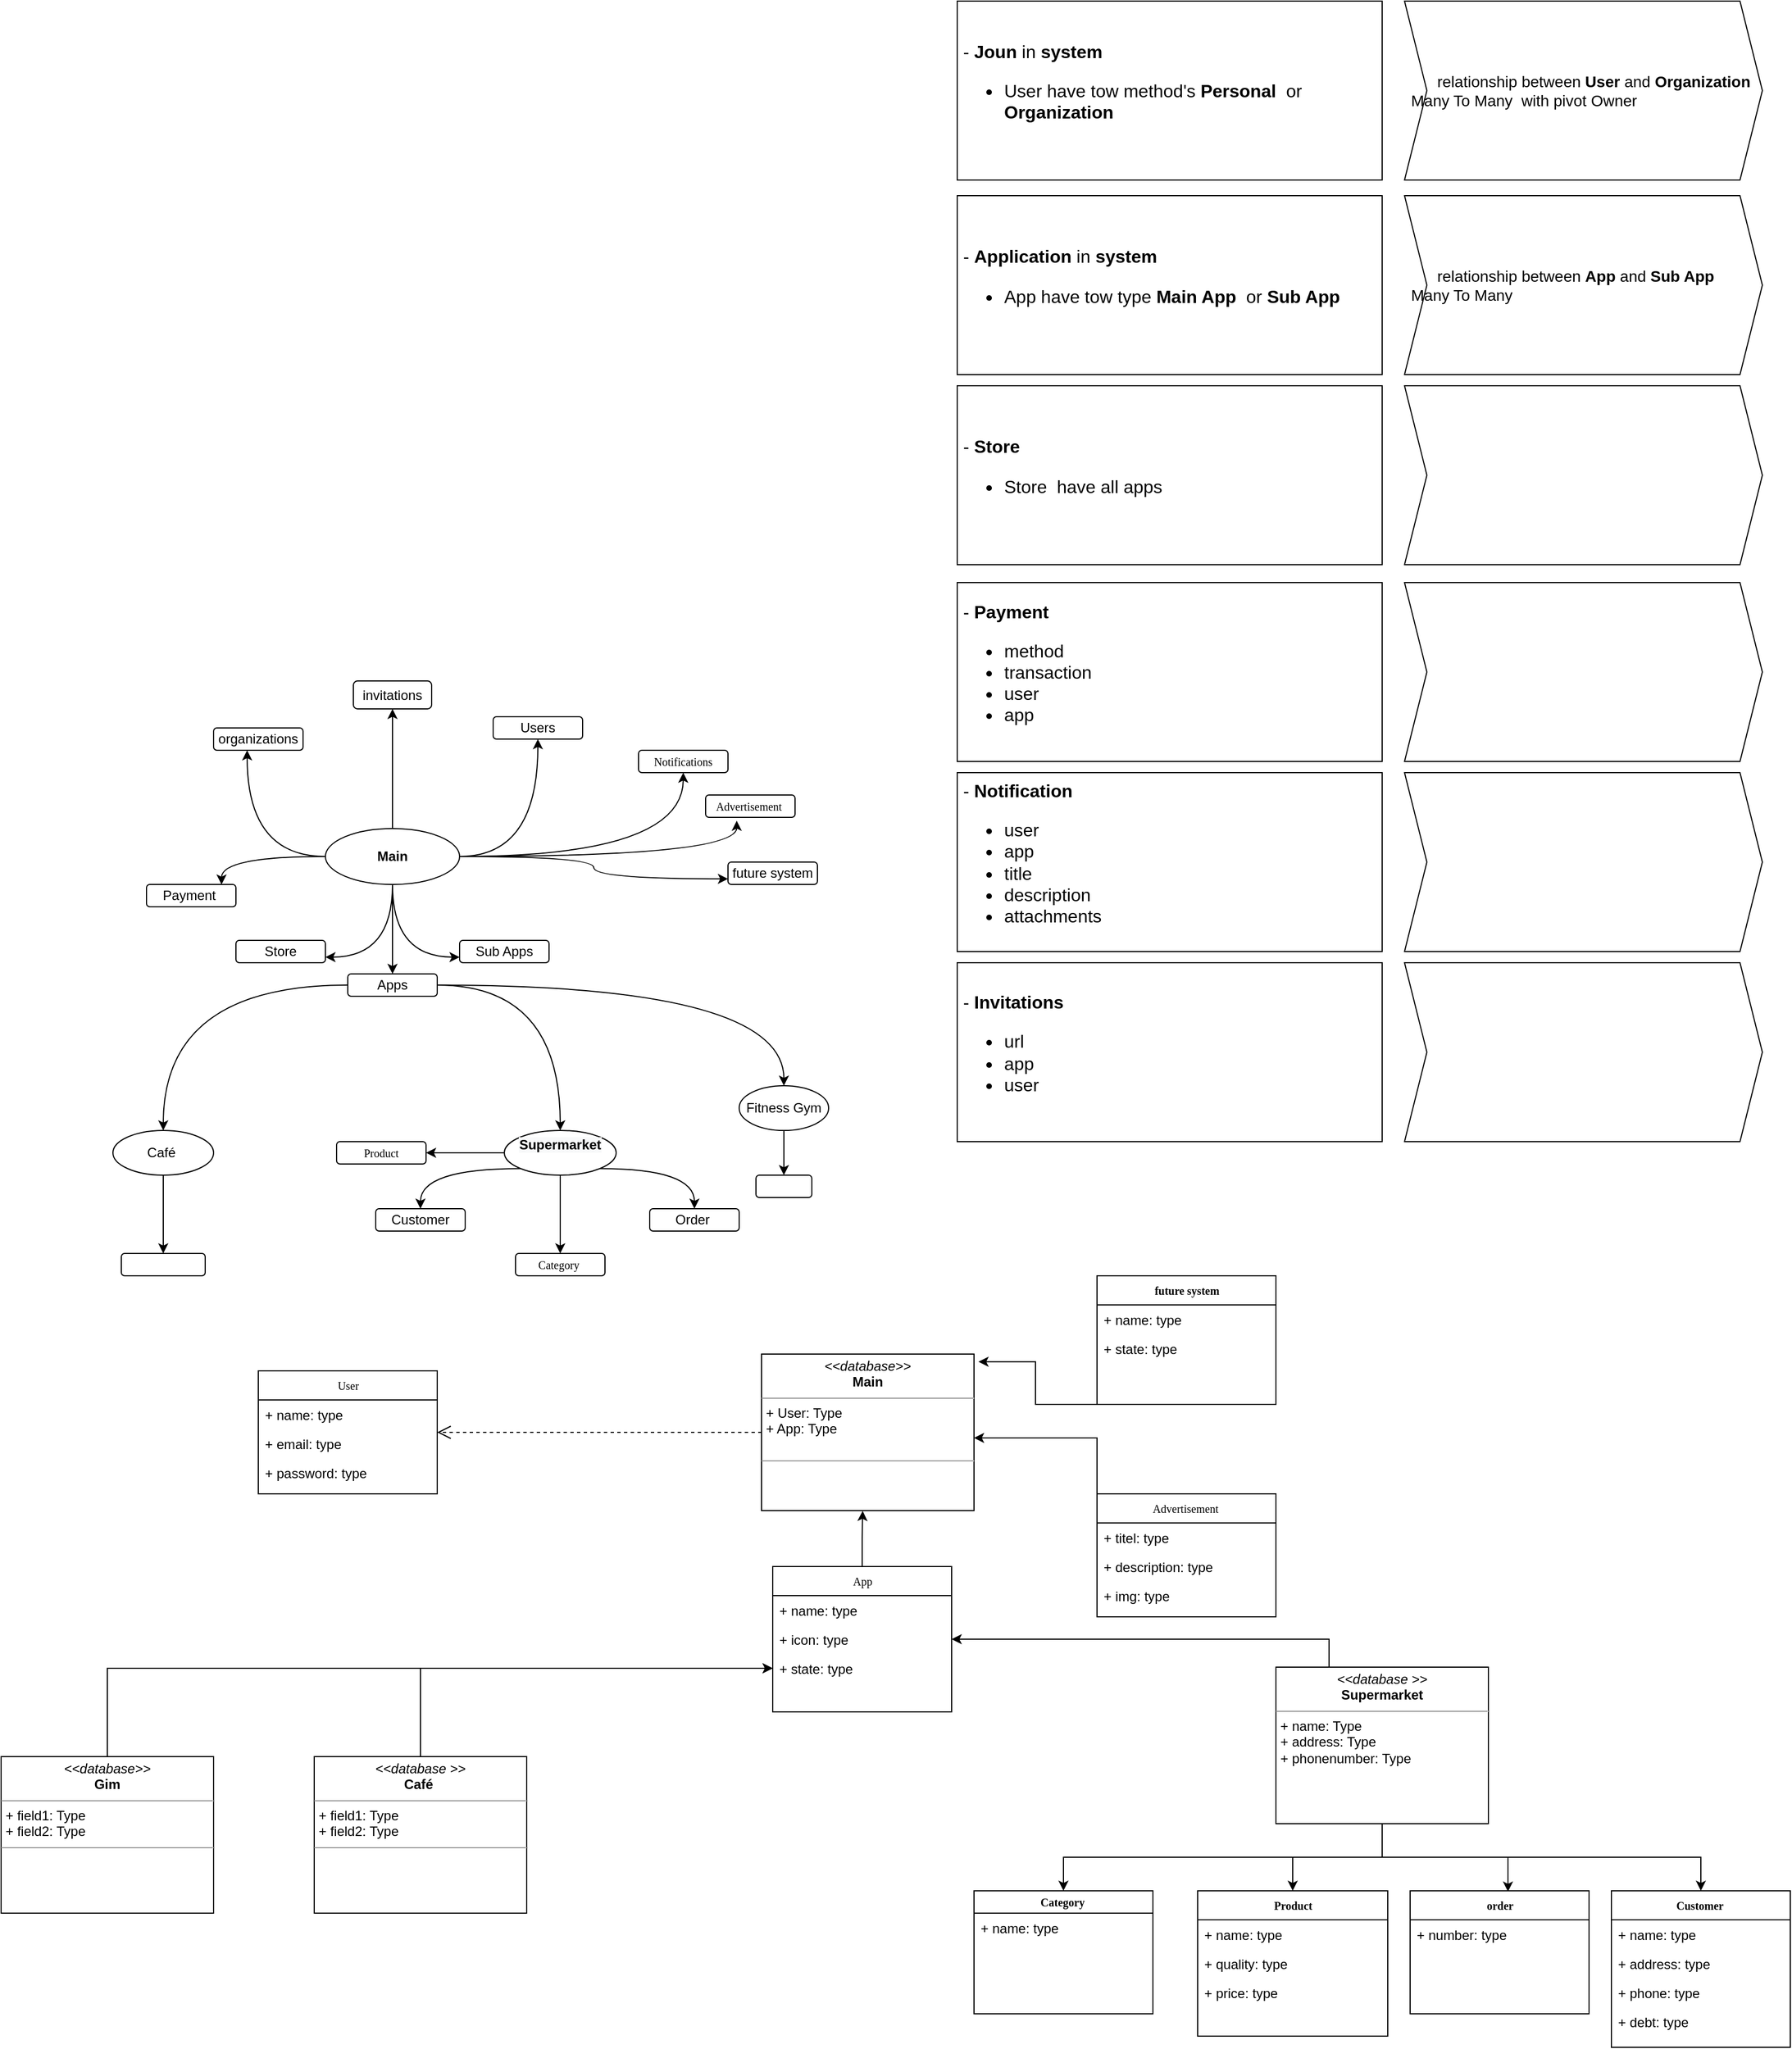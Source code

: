 <mxfile version="20.2.2" type="github">
  <diagram name="Page-1" id="c4acf3e9-155e-7222-9cf6-157b1a14988f">
    <mxGraphModel dx="1846" dy="2887" grid="1" gridSize="10" guides="1" tooltips="1" connect="1" arrows="1" fold="1" page="1" pageScale="1" pageWidth="850" pageHeight="1100" background="none" math="0" shadow="0">
      <root>
        <mxCell id="0" />
        <mxCell id="1" parent="0" />
        <mxCell id="17acba5748e5396b-20" value="User" style="swimlane;html=1;fontStyle=0;childLayout=stackLayout;horizontal=1;startSize=26;fillColor=none;horizontalStack=0;resizeParent=1;resizeLast=0;collapsible=1;marginBottom=0;swimlaneFillColor=#ffffff;rounded=0;shadow=0;comic=0;labelBackgroundColor=none;strokeWidth=1;fontFamily=Verdana;fontSize=10;align=center;" parent="1" vertex="1">
          <mxGeometry x="290" y="55" width="160" height="110" as="geometry">
            <mxRectangle x="350" y="42" width="60" height="30" as="alternateBounds" />
          </mxGeometry>
        </mxCell>
        <mxCell id="17acba5748e5396b-21" value="+ name: type" style="text;html=1;strokeColor=none;fillColor=none;align=left;verticalAlign=top;spacingLeft=4;spacingRight=4;whiteSpace=wrap;overflow=hidden;rotatable=0;points=[[0,0.5],[1,0.5]];portConstraint=eastwest;" parent="17acba5748e5396b-20" vertex="1">
          <mxGeometry y="26" width="160" height="26" as="geometry" />
        </mxCell>
        <mxCell id="17acba5748e5396b-24" value="+ email: type" style="text;html=1;strokeColor=none;fillColor=none;align=left;verticalAlign=top;spacingLeft=4;spacingRight=4;whiteSpace=wrap;overflow=hidden;rotatable=0;points=[[0,0.5],[1,0.5]];portConstraint=eastwest;" parent="17acba5748e5396b-20" vertex="1">
          <mxGeometry y="52" width="160" height="26" as="geometry" />
        </mxCell>
        <mxCell id="17acba5748e5396b-26" value="+ password: type" style="text;html=1;strokeColor=none;fillColor=none;align=left;verticalAlign=top;spacingLeft=4;spacingRight=4;whiteSpace=wrap;overflow=hidden;rotatable=0;points=[[0,0.5],[1,0.5]];portConstraint=eastwest;" parent="17acba5748e5396b-20" vertex="1">
          <mxGeometry y="78" width="160" height="26" as="geometry" />
        </mxCell>
        <mxCell id="TSLDRbt6V7hRxiRLUqcx-28" style="edgeStyle=orthogonalEdgeStyle;rounded=0;orthogonalLoop=1;jettySize=auto;html=1;exitX=0.5;exitY=0;exitDx=0;exitDy=0;entryX=0.476;entryY=1.002;entryDx=0;entryDy=0;entryPerimeter=0;" edge="1" parent="1" source="17acba5748e5396b-30" target="5d2195bd80daf111-18">
          <mxGeometry relative="1" as="geometry" />
        </mxCell>
        <mxCell id="17acba5748e5396b-30" value="App" style="swimlane;html=1;fontStyle=0;childLayout=stackLayout;horizontal=1;startSize=26;fillColor=none;horizontalStack=0;resizeParent=1;resizeLast=0;collapsible=1;marginBottom=0;swimlaneFillColor=#ffffff;rounded=0;shadow=0;comic=0;labelBackgroundColor=none;strokeWidth=1;fontFamily=Verdana;fontSize=10;align=center;" parent="1" vertex="1">
          <mxGeometry x="750" y="230" width="160" height="130" as="geometry" />
        </mxCell>
        <mxCell id="17acba5748e5396b-31" value="+ name: type" style="text;html=1;strokeColor=none;fillColor=none;align=left;verticalAlign=top;spacingLeft=4;spacingRight=4;whiteSpace=wrap;overflow=hidden;rotatable=0;points=[[0,0.5],[1,0.5]];portConstraint=eastwest;" parent="17acba5748e5396b-30" vertex="1">
          <mxGeometry y="26" width="160" height="26" as="geometry" />
        </mxCell>
        <mxCell id="17acba5748e5396b-32" value="+ icon: type" style="text;html=1;strokeColor=none;fillColor=none;align=left;verticalAlign=top;spacingLeft=4;spacingRight=4;whiteSpace=wrap;overflow=hidden;rotatable=0;points=[[0,0.5],[1,0.5]];portConstraint=eastwest;" parent="17acba5748e5396b-30" vertex="1">
          <mxGeometry y="52" width="160" height="26" as="geometry" />
        </mxCell>
        <mxCell id="17acba5748e5396b-33" value="+ state: type" style="text;html=1;strokeColor=none;fillColor=none;align=left;verticalAlign=top;spacingLeft=4;spacingRight=4;whiteSpace=wrap;overflow=hidden;rotatable=0;points=[[0,0.5],[1,0.5]];portConstraint=eastwest;" parent="17acba5748e5396b-30" vertex="1">
          <mxGeometry y="78" width="160" height="26" as="geometry" />
        </mxCell>
        <mxCell id="TSLDRbt6V7hRxiRLUqcx-6" style="edgeStyle=orthogonalEdgeStyle;rounded=0;orthogonalLoop=1;jettySize=auto;html=1;exitX=0.25;exitY=0;exitDx=0;exitDy=0;entryX=1;entryY=0.5;entryDx=0;entryDy=0;" edge="1" parent="1" source="5d2195bd80daf111-15" target="17acba5748e5396b-32">
          <mxGeometry relative="1" as="geometry" />
        </mxCell>
        <mxCell id="TSLDRbt6V7hRxiRLUqcx-18" style="edgeStyle=orthogonalEdgeStyle;rounded=0;orthogonalLoop=1;jettySize=auto;html=1;exitX=0.5;exitY=1;exitDx=0;exitDy=0;" edge="1" parent="1" source="5d2195bd80daf111-15" target="TSLDRbt6V7hRxiRLUqcx-14">
          <mxGeometry relative="1" as="geometry" />
        </mxCell>
        <mxCell id="TSLDRbt6V7hRxiRLUqcx-23" style="edgeStyle=orthogonalEdgeStyle;rounded=0;orthogonalLoop=1;jettySize=auto;html=1;exitX=0.5;exitY=1;exitDx=0;exitDy=0;" edge="1" parent="1" source="5d2195bd80daf111-15" target="TSLDRbt6V7hRxiRLUqcx-19">
          <mxGeometry relative="1" as="geometry" />
        </mxCell>
        <mxCell id="TSLDRbt6V7hRxiRLUqcx-27" style="edgeStyle=orthogonalEdgeStyle;rounded=0;orthogonalLoop=1;jettySize=auto;html=1;exitX=0.5;exitY=1;exitDx=0;exitDy=0;entryX=0.547;entryY=0.007;entryDx=0;entryDy=0;entryPerimeter=0;" edge="1" parent="1" source="5d2195bd80daf111-15" target="TSLDRbt6V7hRxiRLUqcx-24">
          <mxGeometry relative="1" as="geometry" />
        </mxCell>
        <mxCell id="TSLDRbt6V7hRxiRLUqcx-39" style="edgeStyle=orthogonalEdgeStyle;rounded=0;orthogonalLoop=1;jettySize=auto;html=1;exitX=0.5;exitY=1;exitDx=0;exitDy=0;entryX=0.5;entryY=0;entryDx=0;entryDy=0;" edge="1" parent="1" source="5d2195bd80daf111-15" target="TSLDRbt6V7hRxiRLUqcx-37">
          <mxGeometry relative="1" as="geometry" />
        </mxCell>
        <mxCell id="5d2195bd80daf111-15" value="&lt;p style=&quot;margin:0px;margin-top:4px;text-align:center;&quot;&gt;&lt;i&gt;&amp;lt;&amp;lt;database &amp;gt;&amp;gt;&lt;/i&gt;&lt;br&gt;&lt;b&gt;Supermarket&lt;/b&gt;&lt;/p&gt;&lt;hr size=&quot;1&quot;&gt;&lt;p style=&quot;margin:0px;margin-left:4px;&quot;&gt;+ name: Type&lt;br&gt;+ address: Type&lt;/p&gt;&lt;p style=&quot;margin:0px;margin-left:4px;&quot;&gt;+ phonenumber: Type&lt;br&gt;&lt;/p&gt;&lt;p style=&quot;margin:0px;margin-left:4px;&quot;&gt;&lt;br&gt;&lt;/p&gt;" style="verticalAlign=top;align=left;overflow=fill;fontSize=12;fontFamily=Helvetica;html=1;rounded=0;shadow=0;comic=0;labelBackgroundColor=none;strokeWidth=1" parent="1" vertex="1">
          <mxGeometry x="1200" y="320" width="190" height="140" as="geometry" />
        </mxCell>
        <mxCell id="5d2195bd80daf111-21" style="edgeStyle=orthogonalEdgeStyle;rounded=0;html=1;labelBackgroundColor=none;startFill=0;endArrow=open;endFill=0;endSize=10;fontFamily=Verdana;fontSize=10;dashed=1;" parent="1" source="5d2195bd80daf111-18" target="17acba5748e5396b-20" edge="1">
          <mxGeometry relative="1" as="geometry" />
        </mxCell>
        <mxCell id="5d2195bd80daf111-18" value="&lt;p style=&quot;margin:0px;margin-top:4px;text-align:center;&quot;&gt;&lt;i&gt;&amp;lt;&amp;lt;database&amp;gt;&amp;gt;&lt;/i&gt;&lt;br&gt;&lt;b&gt;Main&lt;/b&gt;&lt;/p&gt;&lt;hr size=&quot;1&quot;&gt;&lt;p style=&quot;margin:0px;margin-left:4px;&quot;&gt;+ User: Type&lt;br&gt;+ App: Type&lt;/p&gt;&lt;p style=&quot;margin:0px;margin-left:4px;&quot;&gt;&lt;br&gt;&lt;/p&gt;&lt;hr size=&quot;1&quot;&gt;&lt;p style=&quot;margin:0px;margin-left:4px;&quot;&gt;&lt;br&gt;&lt;/p&gt;" style="verticalAlign=top;align=left;overflow=fill;fontSize=12;fontFamily=Helvetica;html=1;rounded=0;shadow=0;comic=0;labelBackgroundColor=none;strokeWidth=1" parent="1" vertex="1">
          <mxGeometry x="740" y="40" width="190" height="140" as="geometry" />
        </mxCell>
        <mxCell id="TSLDRbt6V7hRxiRLUqcx-7" style="edgeStyle=orthogonalEdgeStyle;rounded=0;orthogonalLoop=1;jettySize=auto;html=1;exitX=0.5;exitY=0;exitDx=0;exitDy=0;entryX=0;entryY=0.5;entryDx=0;entryDy=0;" edge="1" parent="1" source="5d2195bd80daf111-19" target="17acba5748e5396b-33">
          <mxGeometry relative="1" as="geometry" />
        </mxCell>
        <mxCell id="5d2195bd80daf111-19" value="&lt;p style=&quot;margin:0px;margin-top:4px;text-align:center;&quot;&gt;&lt;i&gt;&amp;lt;&amp;lt;database &amp;gt;&amp;gt;&lt;/i&gt;&lt;br&gt;&lt;b&gt;Café&amp;nbsp;&lt;/b&gt;&lt;/p&gt;&lt;hr size=&quot;1&quot;&gt;&lt;p style=&quot;margin:0px;margin-left:4px;&quot;&gt;+ field1: Type&lt;br&gt;+ field2: Type&lt;/p&gt;&lt;hr size=&quot;1&quot;&gt;&lt;p style=&quot;margin:0px;margin-left:4px;&quot;&gt;&lt;br&gt;&lt;/p&gt;" style="verticalAlign=top;align=left;overflow=fill;fontSize=12;fontFamily=Helvetica;html=1;rounded=0;shadow=0;comic=0;labelBackgroundColor=none;strokeWidth=1" parent="1" vertex="1">
          <mxGeometry x="340" y="400" width="190" height="140" as="geometry" />
        </mxCell>
        <mxCell id="TSLDRbt6V7hRxiRLUqcx-9" style="edgeStyle=orthogonalEdgeStyle;rounded=0;orthogonalLoop=1;jettySize=auto;html=1;exitX=0.5;exitY=0;exitDx=0;exitDy=0;entryX=0;entryY=0.5;entryDx=0;entryDy=0;" edge="1" parent="1" source="5d2195bd80daf111-20" target="17acba5748e5396b-33">
          <mxGeometry relative="1" as="geometry" />
        </mxCell>
        <mxCell id="5d2195bd80daf111-20" value="&lt;p style=&quot;margin:0px;margin-top:4px;text-align:center;&quot;&gt;&lt;i&gt;&amp;lt;&amp;lt;&lt;/i&gt;&lt;i&gt;database&lt;/i&gt;&lt;i&gt;&amp;gt;&amp;gt;&lt;/i&gt;&lt;br&gt;&lt;b&gt;Gim&lt;/b&gt;&lt;/p&gt;&lt;hr size=&quot;1&quot;&gt;&lt;p style=&quot;margin:0px;margin-left:4px;&quot;&gt;+ field1: Type&lt;br&gt;+ field2: Type&lt;/p&gt;&lt;hr size=&quot;1&quot;&gt;&lt;p style=&quot;margin:0px;margin-left:4px;&quot;&gt;&lt;br&gt;&lt;/p&gt;" style="verticalAlign=top;align=left;overflow=fill;fontSize=12;fontFamily=Helvetica;html=1;rounded=0;shadow=0;comic=0;labelBackgroundColor=none;strokeWidth=1" parent="1" vertex="1">
          <mxGeometry x="60" y="400" width="190" height="140" as="geometry" />
        </mxCell>
        <mxCell id="TSLDRbt6V7hRxiRLUqcx-14" value="&lt;b&gt;Product&lt;/b&gt;" style="swimlane;html=1;fontStyle=0;childLayout=stackLayout;horizontal=1;startSize=26;fillColor=none;horizontalStack=0;resizeParent=1;resizeLast=0;collapsible=1;marginBottom=0;swimlaneFillColor=#ffffff;rounded=0;shadow=0;comic=0;labelBackgroundColor=none;strokeWidth=1;fontFamily=Verdana;fontSize=10;align=center;" vertex="1" parent="1">
          <mxGeometry x="1130" y="520" width="170" height="130" as="geometry">
            <mxRectangle x="350" y="42" width="60" height="30" as="alternateBounds" />
          </mxGeometry>
        </mxCell>
        <mxCell id="TSLDRbt6V7hRxiRLUqcx-15" value="+ name: type" style="text;html=1;strokeColor=none;fillColor=none;align=left;verticalAlign=top;spacingLeft=4;spacingRight=4;whiteSpace=wrap;overflow=hidden;rotatable=0;points=[[0,0.5],[1,0.5]];portConstraint=eastwest;" vertex="1" parent="TSLDRbt6V7hRxiRLUqcx-14">
          <mxGeometry y="26" width="170" height="26" as="geometry" />
        </mxCell>
        <mxCell id="TSLDRbt6V7hRxiRLUqcx-17" value="+ quality: type" style="text;html=1;strokeColor=none;fillColor=none;align=left;verticalAlign=top;spacingLeft=4;spacingRight=4;whiteSpace=wrap;overflow=hidden;rotatable=0;points=[[0,0.5],[1,0.5]];portConstraint=eastwest;" vertex="1" parent="TSLDRbt6V7hRxiRLUqcx-14">
          <mxGeometry y="52" width="170" height="26" as="geometry" />
        </mxCell>
        <mxCell id="TSLDRbt6V7hRxiRLUqcx-47" value="+ price: type" style="text;html=1;strokeColor=none;fillColor=none;align=left;verticalAlign=top;spacingLeft=4;spacingRight=4;whiteSpace=wrap;overflow=hidden;rotatable=0;points=[[0,0.5],[1,0.5]];portConstraint=eastwest;" vertex="1" parent="TSLDRbt6V7hRxiRLUqcx-14">
          <mxGeometry y="78" width="170" height="26" as="geometry" />
        </mxCell>
        <mxCell id="TSLDRbt6V7hRxiRLUqcx-19" value="&lt;b&gt;Category&amp;nbsp;&lt;/b&gt;" style="swimlane;html=1;fontStyle=0;childLayout=stackLayout;horizontal=1;startSize=20;fillColor=none;horizontalStack=0;resizeParent=1;resizeLast=0;collapsible=1;marginBottom=0;swimlaneFillColor=#ffffff;rounded=0;shadow=0;comic=0;labelBackgroundColor=none;strokeWidth=1;fontFamily=Verdana;fontSize=10;align=center;" vertex="1" parent="1">
          <mxGeometry x="930" y="520" width="160" height="110" as="geometry">
            <mxRectangle x="350" y="42" width="60" height="30" as="alternateBounds" />
          </mxGeometry>
        </mxCell>
        <mxCell id="TSLDRbt6V7hRxiRLUqcx-20" value="+ name: type" style="text;html=1;strokeColor=none;fillColor=none;align=left;verticalAlign=top;spacingLeft=4;spacingRight=4;whiteSpace=wrap;overflow=hidden;rotatable=0;points=[[0,0.5],[1,0.5]];portConstraint=eastwest;" vertex="1" parent="TSLDRbt6V7hRxiRLUqcx-19">
          <mxGeometry y="20" width="160" height="26" as="geometry" />
        </mxCell>
        <mxCell id="TSLDRbt6V7hRxiRLUqcx-24" value="&lt;b&gt;order&lt;/b&gt;" style="swimlane;html=1;fontStyle=0;childLayout=stackLayout;horizontal=1;startSize=26;fillColor=none;horizontalStack=0;resizeParent=1;resizeLast=0;collapsible=1;marginBottom=0;swimlaneFillColor=#ffffff;rounded=0;shadow=0;comic=0;labelBackgroundColor=none;strokeWidth=1;fontFamily=Verdana;fontSize=10;align=center;" vertex="1" parent="1">
          <mxGeometry x="1320" y="520" width="160" height="110" as="geometry">
            <mxRectangle x="350" y="42" width="60" height="30" as="alternateBounds" />
          </mxGeometry>
        </mxCell>
        <mxCell id="TSLDRbt6V7hRxiRLUqcx-25" value="+ number: type" style="text;html=1;strokeColor=none;fillColor=none;align=left;verticalAlign=top;spacingLeft=4;spacingRight=4;whiteSpace=wrap;overflow=hidden;rotatable=0;points=[[0,0.5],[1,0.5]];portConstraint=eastwest;" vertex="1" parent="TSLDRbt6V7hRxiRLUqcx-24">
          <mxGeometry y="26" width="160" height="26" as="geometry" />
        </mxCell>
        <mxCell id="TSLDRbt6V7hRxiRLUqcx-30" value="Advertisement&amp;nbsp;" style="swimlane;html=1;fontStyle=0;childLayout=stackLayout;horizontal=1;startSize=26;fillColor=none;horizontalStack=0;resizeParent=1;resizeLast=0;collapsible=1;marginBottom=0;swimlaneFillColor=#ffffff;rounded=0;shadow=0;comic=0;labelBackgroundColor=none;strokeWidth=1;fontFamily=Verdana;fontSize=10;align=center;" vertex="1" parent="1">
          <mxGeometry x="1040" y="165" width="160" height="110" as="geometry">
            <mxRectangle x="350" y="42" width="60" height="30" as="alternateBounds" />
          </mxGeometry>
        </mxCell>
        <mxCell id="TSLDRbt6V7hRxiRLUqcx-31" value="+ titel: type" style="text;html=1;strokeColor=none;fillColor=none;align=left;verticalAlign=top;spacingLeft=4;spacingRight=4;whiteSpace=wrap;overflow=hidden;rotatable=0;points=[[0,0.5],[1,0.5]];portConstraint=eastwest;" vertex="1" parent="TSLDRbt6V7hRxiRLUqcx-30">
          <mxGeometry y="26" width="160" height="26" as="geometry" />
        </mxCell>
        <mxCell id="TSLDRbt6V7hRxiRLUqcx-32" value="+ description: type" style="text;html=1;strokeColor=none;fillColor=none;align=left;verticalAlign=top;spacingLeft=4;spacingRight=4;whiteSpace=wrap;overflow=hidden;rotatable=0;points=[[0,0.5],[1,0.5]];portConstraint=eastwest;" vertex="1" parent="TSLDRbt6V7hRxiRLUqcx-30">
          <mxGeometry y="52" width="160" height="26" as="geometry" />
        </mxCell>
        <mxCell id="TSLDRbt6V7hRxiRLUqcx-33" value="+ img: type" style="text;html=1;strokeColor=none;fillColor=none;align=left;verticalAlign=top;spacingLeft=4;spacingRight=4;whiteSpace=wrap;overflow=hidden;rotatable=0;points=[[0,0.5],[1,0.5]];portConstraint=eastwest;" vertex="1" parent="TSLDRbt6V7hRxiRLUqcx-30">
          <mxGeometry y="78" width="160" height="26" as="geometry" />
        </mxCell>
        <mxCell id="TSLDRbt6V7hRxiRLUqcx-35" style="edgeStyle=orthogonalEdgeStyle;rounded=0;orthogonalLoop=1;jettySize=auto;html=1;exitX=0;exitY=0.5;exitDx=0;exitDy=0;" edge="1" parent="1" source="TSLDRbt6V7hRxiRLUqcx-32" target="5d2195bd80daf111-18">
          <mxGeometry relative="1" as="geometry">
            <Array as="points">
              <mxPoint x="990" y="115" />
              <mxPoint x="990" y="115" />
            </Array>
          </mxGeometry>
        </mxCell>
        <mxCell id="TSLDRbt6V7hRxiRLUqcx-37" value="&lt;b&gt;Customer&amp;nbsp;&lt;/b&gt;" style="swimlane;html=1;fontStyle=0;childLayout=stackLayout;horizontal=1;startSize=26;fillColor=none;horizontalStack=0;resizeParent=1;resizeLast=0;collapsible=1;marginBottom=0;swimlaneFillColor=#ffffff;rounded=0;shadow=0;comic=0;labelBackgroundColor=none;strokeWidth=1;fontFamily=Verdana;fontSize=10;align=center;" vertex="1" parent="1">
          <mxGeometry x="1500" y="520" width="160" height="140" as="geometry">
            <mxRectangle x="350" y="42" width="60" height="30" as="alternateBounds" />
          </mxGeometry>
        </mxCell>
        <mxCell id="TSLDRbt6V7hRxiRLUqcx-38" value="+ name: type" style="text;html=1;strokeColor=none;fillColor=none;align=left;verticalAlign=top;spacingLeft=4;spacingRight=4;whiteSpace=wrap;overflow=hidden;rotatable=0;points=[[0,0.5],[1,0.5]];portConstraint=eastwest;" vertex="1" parent="TSLDRbt6V7hRxiRLUqcx-37">
          <mxGeometry y="26" width="160" height="26" as="geometry" />
        </mxCell>
        <mxCell id="TSLDRbt6V7hRxiRLUqcx-40" value="+ address: type" style="text;html=1;strokeColor=none;fillColor=none;align=left;verticalAlign=top;spacingLeft=4;spacingRight=4;whiteSpace=wrap;overflow=hidden;rotatable=0;points=[[0,0.5],[1,0.5]];portConstraint=eastwest;" vertex="1" parent="TSLDRbt6V7hRxiRLUqcx-37">
          <mxGeometry y="52" width="160" height="26" as="geometry" />
        </mxCell>
        <mxCell id="TSLDRbt6V7hRxiRLUqcx-41" value="+ phone: type" style="text;html=1;strokeColor=none;fillColor=none;align=left;verticalAlign=top;spacingLeft=4;spacingRight=4;whiteSpace=wrap;overflow=hidden;rotatable=0;points=[[0,0.5],[1,0.5]];portConstraint=eastwest;" vertex="1" parent="TSLDRbt6V7hRxiRLUqcx-37">
          <mxGeometry y="78" width="160" height="26" as="geometry" />
        </mxCell>
        <mxCell id="TSLDRbt6V7hRxiRLUqcx-44" value="+ debt: type" style="text;html=1;strokeColor=none;fillColor=none;align=left;verticalAlign=top;spacingLeft=4;spacingRight=4;whiteSpace=wrap;overflow=hidden;rotatable=0;points=[[0,0.5],[1,0.5]];portConstraint=eastwest;" vertex="1" parent="TSLDRbt6V7hRxiRLUqcx-37">
          <mxGeometry y="104" width="160" height="26" as="geometry" />
        </mxCell>
        <mxCell id="TSLDRbt6V7hRxiRLUqcx-55" style="edgeStyle=orthogonalEdgeStyle;rounded=0;orthogonalLoop=1;jettySize=auto;html=1;exitX=0;exitY=1;exitDx=0;exitDy=0;entryX=1.021;entryY=0.049;entryDx=0;entryDy=0;entryPerimeter=0;" edge="1" parent="1" source="TSLDRbt6V7hRxiRLUqcx-48" target="5d2195bd80daf111-18">
          <mxGeometry relative="1" as="geometry">
            <Array as="points">
              <mxPoint x="985" y="85" />
              <mxPoint x="985" y="47" />
            </Array>
          </mxGeometry>
        </mxCell>
        <mxCell id="TSLDRbt6V7hRxiRLUqcx-48" value="&lt;b&gt;future system&lt;/b&gt;" style="swimlane;html=1;fontStyle=0;childLayout=stackLayout;horizontal=1;startSize=26;fillColor=none;horizontalStack=0;resizeParent=1;resizeLast=0;collapsible=1;marginBottom=0;swimlaneFillColor=#ffffff;rounded=0;shadow=0;comic=0;labelBackgroundColor=none;strokeWidth=1;fontFamily=Verdana;fontSize=10;align=center;" vertex="1" parent="1">
          <mxGeometry x="1040" y="-30" width="160" height="115" as="geometry">
            <mxRectangle x="350" y="42" width="60" height="30" as="alternateBounds" />
          </mxGeometry>
        </mxCell>
        <mxCell id="TSLDRbt6V7hRxiRLUqcx-49" value="+ name: type" style="text;html=1;strokeColor=none;fillColor=none;align=left;verticalAlign=top;spacingLeft=4;spacingRight=4;whiteSpace=wrap;overflow=hidden;rotatable=0;points=[[0,0.5],[1,0.5]];portConstraint=eastwest;" vertex="1" parent="TSLDRbt6V7hRxiRLUqcx-48">
          <mxGeometry y="26" width="160" height="26" as="geometry" />
        </mxCell>
        <mxCell id="TSLDRbt6V7hRxiRLUqcx-50" value="+ state: type" style="text;html=1;strokeColor=none;fillColor=none;align=left;verticalAlign=top;spacingLeft=4;spacingRight=4;whiteSpace=wrap;overflow=hidden;rotatable=0;points=[[0,0.5],[1,0.5]];portConstraint=eastwest;" vertex="1" parent="TSLDRbt6V7hRxiRLUqcx-48">
          <mxGeometry y="52" width="160" height="26" as="geometry" />
        </mxCell>
        <mxCell id="TSLDRbt6V7hRxiRLUqcx-68" style="edgeStyle=orthogonalEdgeStyle;curved=1;rounded=0;orthogonalLoop=1;jettySize=auto;html=1;exitX=0;exitY=0.5;exitDx=0;exitDy=0;entryX=0.375;entryY=1;entryDx=0;entryDy=0;entryPerimeter=0;" edge="1" parent="1" source="TSLDRbt6V7hRxiRLUqcx-61" target="TSLDRbt6V7hRxiRLUqcx-65">
          <mxGeometry relative="1" as="geometry" />
        </mxCell>
        <mxCell id="TSLDRbt6V7hRxiRLUqcx-70" style="edgeStyle=orthogonalEdgeStyle;curved=1;rounded=0;orthogonalLoop=1;jettySize=auto;html=1;exitX=0.5;exitY=1;exitDx=0;exitDy=0;entryX=0.5;entryY=0;entryDx=0;entryDy=0;" edge="1" parent="1" source="TSLDRbt6V7hRxiRLUqcx-61" target="TSLDRbt6V7hRxiRLUqcx-69">
          <mxGeometry relative="1" as="geometry" />
        </mxCell>
        <mxCell id="TSLDRbt6V7hRxiRLUqcx-81" style="edgeStyle=orthogonalEdgeStyle;curved=1;rounded=0;orthogonalLoop=1;jettySize=auto;html=1;exitX=1;exitY=0.5;exitDx=0;exitDy=0;entryX=0.348;entryY=1.153;entryDx=0;entryDy=0;entryPerimeter=0;" edge="1" parent="1" source="TSLDRbt6V7hRxiRLUqcx-61" target="TSLDRbt6V7hRxiRLUqcx-73">
          <mxGeometry relative="1" as="geometry" />
        </mxCell>
        <mxCell id="TSLDRbt6V7hRxiRLUqcx-83" style="edgeStyle=orthogonalEdgeStyle;curved=1;rounded=0;orthogonalLoop=1;jettySize=auto;html=1;exitX=1;exitY=0.5;exitDx=0;exitDy=0;entryX=0.5;entryY=1;entryDx=0;entryDy=0;" edge="1" parent="1" source="TSLDRbt6V7hRxiRLUqcx-61" target="TSLDRbt6V7hRxiRLUqcx-82">
          <mxGeometry relative="1" as="geometry" />
        </mxCell>
        <mxCell id="TSLDRbt6V7hRxiRLUqcx-86" style="edgeStyle=orthogonalEdgeStyle;curved=1;rounded=0;orthogonalLoop=1;jettySize=auto;html=1;exitX=1;exitY=0.5;exitDx=0;exitDy=0;entryX=0;entryY=0.75;entryDx=0;entryDy=0;" edge="1" parent="1" source="TSLDRbt6V7hRxiRLUqcx-61" target="TSLDRbt6V7hRxiRLUqcx-76">
          <mxGeometry relative="1" as="geometry" />
        </mxCell>
        <mxCell id="TSLDRbt6V7hRxiRLUqcx-89" style="edgeStyle=orthogonalEdgeStyle;curved=1;rounded=0;orthogonalLoop=1;jettySize=auto;html=1;exitX=0.5;exitY=1;exitDx=0;exitDy=0;entryX=0;entryY=0.75;entryDx=0;entryDy=0;" edge="1" parent="1" source="TSLDRbt6V7hRxiRLUqcx-61" target="TSLDRbt6V7hRxiRLUqcx-71">
          <mxGeometry relative="1" as="geometry" />
        </mxCell>
        <mxCell id="TSLDRbt6V7hRxiRLUqcx-93" style="edgeStyle=orthogonalEdgeStyle;curved=1;rounded=0;orthogonalLoop=1;jettySize=auto;html=1;exitX=1;exitY=0.5;exitDx=0;exitDy=0;" edge="1" parent="1" source="TSLDRbt6V7hRxiRLUqcx-61" target="TSLDRbt6V7hRxiRLUqcx-63">
          <mxGeometry relative="1" as="geometry" />
        </mxCell>
        <mxCell id="TSLDRbt6V7hRxiRLUqcx-94" style="edgeStyle=orthogonalEdgeStyle;curved=1;rounded=0;orthogonalLoop=1;jettySize=auto;html=1;exitX=0.5;exitY=1;exitDx=0;exitDy=0;entryX=1;entryY=0.75;entryDx=0;entryDy=0;" edge="1" parent="1" source="TSLDRbt6V7hRxiRLUqcx-61" target="TSLDRbt6V7hRxiRLUqcx-92">
          <mxGeometry relative="1" as="geometry" />
        </mxCell>
        <mxCell id="TSLDRbt6V7hRxiRLUqcx-95" style="edgeStyle=orthogonalEdgeStyle;curved=1;rounded=0;orthogonalLoop=1;jettySize=auto;html=1;exitX=0;exitY=0.5;exitDx=0;exitDy=0;entryX=0.839;entryY=0.005;entryDx=0;entryDy=0;entryPerimeter=0;" edge="1" parent="1" source="TSLDRbt6V7hRxiRLUqcx-61" target="TSLDRbt6V7hRxiRLUqcx-91">
          <mxGeometry relative="1" as="geometry" />
        </mxCell>
        <mxCell id="TSLDRbt6V7hRxiRLUqcx-124" value="" style="edgeStyle=orthogonalEdgeStyle;curved=1;rounded=0;orthogonalLoop=1;jettySize=auto;html=1;fontSize=14;" edge="1" parent="1" source="TSLDRbt6V7hRxiRLUqcx-61" target="TSLDRbt6V7hRxiRLUqcx-123">
          <mxGeometry relative="1" as="geometry" />
        </mxCell>
        <mxCell id="TSLDRbt6V7hRxiRLUqcx-61" value="&lt;b&gt;Main&lt;/b&gt;" style="ellipse;whiteSpace=wrap;html=1;" vertex="1" parent="1">
          <mxGeometry x="350" y="-430" width="120" height="50" as="geometry" />
        </mxCell>
        <mxCell id="TSLDRbt6V7hRxiRLUqcx-63" value="Users" style="rounded=1;whiteSpace=wrap;html=1;" vertex="1" parent="1">
          <mxGeometry x="500" y="-530" width="80" height="20" as="geometry" />
        </mxCell>
        <mxCell id="TSLDRbt6V7hRxiRLUqcx-65" value="organizations" style="rounded=1;whiteSpace=wrap;html=1;" vertex="1" parent="1">
          <mxGeometry x="250" y="-520" width="80" height="20" as="geometry" />
        </mxCell>
        <mxCell id="TSLDRbt6V7hRxiRLUqcx-97" value="" style="edgeStyle=orthogonalEdgeStyle;curved=1;rounded=0;orthogonalLoop=1;jettySize=auto;html=1;" edge="1" parent="1" source="TSLDRbt6V7hRxiRLUqcx-69" target="TSLDRbt6V7hRxiRLUqcx-96">
          <mxGeometry relative="1" as="geometry" />
        </mxCell>
        <mxCell id="TSLDRbt6V7hRxiRLUqcx-112" value="" style="edgeStyle=orthogonalEdgeStyle;curved=1;rounded=0;orthogonalLoop=1;jettySize=auto;html=1;" edge="1" parent="1" source="TSLDRbt6V7hRxiRLUqcx-69" target="TSLDRbt6V7hRxiRLUqcx-111">
          <mxGeometry relative="1" as="geometry" />
        </mxCell>
        <mxCell id="TSLDRbt6V7hRxiRLUqcx-118" value="" style="edgeStyle=orthogonalEdgeStyle;curved=1;rounded=0;orthogonalLoop=1;jettySize=auto;html=1;" edge="1" parent="1" source="TSLDRbt6V7hRxiRLUqcx-69" target="TSLDRbt6V7hRxiRLUqcx-117">
          <mxGeometry relative="1" as="geometry" />
        </mxCell>
        <mxCell id="TSLDRbt6V7hRxiRLUqcx-69" value="Apps" style="rounded=1;whiteSpace=wrap;html=1;" vertex="1" parent="1">
          <mxGeometry x="370" y="-300" width="80" height="20" as="geometry" />
        </mxCell>
        <mxCell id="TSLDRbt6V7hRxiRLUqcx-71" value="Sub Apps" style="rounded=1;whiteSpace=wrap;html=1;" vertex="1" parent="1">
          <mxGeometry x="470" y="-330" width="80" height="20" as="geometry" />
        </mxCell>
        <mxCell id="TSLDRbt6V7hRxiRLUqcx-73" value="&lt;span style=&quot;font-family: Verdana; font-size: 10px;&quot;&gt;Advertisement&amp;nbsp;&lt;/span&gt;" style="rounded=1;whiteSpace=wrap;html=1;" vertex="1" parent="1">
          <mxGeometry x="690" y="-460" width="80" height="20" as="geometry" />
        </mxCell>
        <mxCell id="TSLDRbt6V7hRxiRLUqcx-76" value="future system" style="rounded=1;whiteSpace=wrap;html=1;" vertex="1" parent="1">
          <mxGeometry x="710" y="-400" width="80" height="20" as="geometry" />
        </mxCell>
        <mxCell id="TSLDRbt6V7hRxiRLUqcx-82" value="&lt;font face=&quot;Verdana&quot;&gt;&lt;span style=&quot;font-size: 10px;&quot;&gt;Notifications&lt;/span&gt;&lt;/font&gt;" style="rounded=1;whiteSpace=wrap;html=1;" vertex="1" parent="1">
          <mxGeometry x="630" y="-500" width="80" height="20" as="geometry" />
        </mxCell>
        <mxCell id="TSLDRbt6V7hRxiRLUqcx-91" value="Payment&amp;nbsp;" style="rounded=1;whiteSpace=wrap;html=1;" vertex="1" parent="1">
          <mxGeometry x="190" y="-380" width="80" height="20" as="geometry" />
        </mxCell>
        <mxCell id="TSLDRbt6V7hRxiRLUqcx-92" value="Store" style="rounded=1;whiteSpace=wrap;html=1;" vertex="1" parent="1">
          <mxGeometry x="270" y="-330" width="80" height="20" as="geometry" />
        </mxCell>
        <mxCell id="TSLDRbt6V7hRxiRLUqcx-101" value="" style="edgeStyle=orthogonalEdgeStyle;curved=1;rounded=0;orthogonalLoop=1;jettySize=auto;html=1;" edge="1" parent="1" source="TSLDRbt6V7hRxiRLUqcx-96" target="TSLDRbt6V7hRxiRLUqcx-100">
          <mxGeometry relative="1" as="geometry" />
        </mxCell>
        <mxCell id="TSLDRbt6V7hRxiRLUqcx-107" style="edgeStyle=orthogonalEdgeStyle;curved=1;rounded=0;orthogonalLoop=1;jettySize=auto;html=1;exitX=0;exitY=0.5;exitDx=0;exitDy=0;entryX=1;entryY=0.5;entryDx=0;entryDy=0;" edge="1" parent="1" source="TSLDRbt6V7hRxiRLUqcx-96" target="TSLDRbt6V7hRxiRLUqcx-103">
          <mxGeometry relative="1" as="geometry" />
        </mxCell>
        <mxCell id="TSLDRbt6V7hRxiRLUqcx-109" style="edgeStyle=orthogonalEdgeStyle;curved=1;rounded=0;orthogonalLoop=1;jettySize=auto;html=1;exitX=1;exitY=1;exitDx=0;exitDy=0;entryX=0.5;entryY=0;entryDx=0;entryDy=0;" edge="1" parent="1" source="TSLDRbt6V7hRxiRLUqcx-96" target="TSLDRbt6V7hRxiRLUqcx-102">
          <mxGeometry relative="1" as="geometry" />
        </mxCell>
        <mxCell id="TSLDRbt6V7hRxiRLUqcx-110" style="edgeStyle=orthogonalEdgeStyle;curved=1;rounded=0;orthogonalLoop=1;jettySize=auto;html=1;exitX=0;exitY=1;exitDx=0;exitDy=0;" edge="1" parent="1" source="TSLDRbt6V7hRxiRLUqcx-96" target="TSLDRbt6V7hRxiRLUqcx-104">
          <mxGeometry relative="1" as="geometry" />
        </mxCell>
        <mxCell id="TSLDRbt6V7hRxiRLUqcx-96" value="&#xa;&lt;b style=&quot;color: rgb(0, 0, 0); font-family: Helvetica; font-size: 12px; font-style: normal; font-variant-ligatures: normal; font-variant-caps: normal; letter-spacing: normal; orphans: 2; text-align: center; text-indent: 0px; text-transform: none; widows: 2; word-spacing: 0px; -webkit-text-stroke-width: 0px; background-color: rgb(248, 249, 250); text-decoration-thickness: initial; text-decoration-style: initial; text-decoration-color: initial;&quot;&gt;Supermarket&lt;/b&gt;&#xa;&#xa;" style="ellipse;whiteSpace=wrap;html=1;rounded=1;" vertex="1" parent="1">
          <mxGeometry x="510" y="-160" width="100" height="40" as="geometry" />
        </mxCell>
        <mxCell id="TSLDRbt6V7hRxiRLUqcx-98" style="edgeStyle=orthogonalEdgeStyle;curved=1;rounded=0;orthogonalLoop=1;jettySize=auto;html=1;exitX=0.5;exitY=1;exitDx=0;exitDy=0;" edge="1" parent="1" source="TSLDRbt6V7hRxiRLUqcx-96" target="TSLDRbt6V7hRxiRLUqcx-96">
          <mxGeometry relative="1" as="geometry" />
        </mxCell>
        <mxCell id="TSLDRbt6V7hRxiRLUqcx-100" value="&lt;span style=&quot;font-family: Verdana; font-size: 10px;&quot;&gt;Category&amp;nbsp;&lt;/span&gt;" style="whiteSpace=wrap;html=1;rounded=1;" vertex="1" parent="1">
          <mxGeometry x="520" y="-50" width="80" height="20" as="geometry" />
        </mxCell>
        <mxCell id="TSLDRbt6V7hRxiRLUqcx-102" value="Order&amp;nbsp;" style="whiteSpace=wrap;html=1;rounded=1;" vertex="1" parent="1">
          <mxGeometry x="640" y="-90" width="80" height="20" as="geometry" />
        </mxCell>
        <mxCell id="TSLDRbt6V7hRxiRLUqcx-103" value="&lt;span style=&quot;font-family: Verdana; font-size: 10px;&quot;&gt;Product&lt;/span&gt;" style="whiteSpace=wrap;html=1;rounded=1;" vertex="1" parent="1">
          <mxGeometry x="360" y="-150" width="80" height="20" as="geometry" />
        </mxCell>
        <mxCell id="TSLDRbt6V7hRxiRLUqcx-104" value="Customer" style="whiteSpace=wrap;html=1;rounded=1;" vertex="1" parent="1">
          <mxGeometry x="395" y="-90" width="80" height="20" as="geometry" />
        </mxCell>
        <mxCell id="TSLDRbt6V7hRxiRLUqcx-106" style="edgeStyle=orthogonalEdgeStyle;curved=1;rounded=0;orthogonalLoop=1;jettySize=auto;html=1;exitX=0.5;exitY=1;exitDx=0;exitDy=0;" edge="1" parent="1" source="TSLDRbt6V7hRxiRLUqcx-102" target="TSLDRbt6V7hRxiRLUqcx-102">
          <mxGeometry relative="1" as="geometry" />
        </mxCell>
        <mxCell id="TSLDRbt6V7hRxiRLUqcx-114" value="" style="edgeStyle=orthogonalEdgeStyle;curved=1;rounded=0;orthogonalLoop=1;jettySize=auto;html=1;" edge="1" parent="1" source="TSLDRbt6V7hRxiRLUqcx-111" target="TSLDRbt6V7hRxiRLUqcx-113">
          <mxGeometry relative="1" as="geometry" />
        </mxCell>
        <mxCell id="TSLDRbt6V7hRxiRLUqcx-111" value="Café&amp;nbsp;" style="ellipse;whiteSpace=wrap;html=1;rounded=1;" vertex="1" parent="1">
          <mxGeometry x="160" y="-160" width="90" height="40" as="geometry" />
        </mxCell>
        <mxCell id="TSLDRbt6V7hRxiRLUqcx-113" value="" style="whiteSpace=wrap;html=1;rounded=1;" vertex="1" parent="1">
          <mxGeometry x="167.5" y="-50" width="75" height="20" as="geometry" />
        </mxCell>
        <mxCell id="TSLDRbt6V7hRxiRLUqcx-120" value="" style="edgeStyle=orthogonalEdgeStyle;curved=1;rounded=0;orthogonalLoop=1;jettySize=auto;html=1;" edge="1" parent="1" source="TSLDRbt6V7hRxiRLUqcx-117" target="TSLDRbt6V7hRxiRLUqcx-119">
          <mxGeometry relative="1" as="geometry" />
        </mxCell>
        <mxCell id="TSLDRbt6V7hRxiRLUqcx-117" value="Fitness Gym" style="ellipse;whiteSpace=wrap;html=1;rounded=1;" vertex="1" parent="1">
          <mxGeometry x="720" y="-200" width="80" height="40" as="geometry" />
        </mxCell>
        <mxCell id="TSLDRbt6V7hRxiRLUqcx-119" value="" style="whiteSpace=wrap;html=1;rounded=1;" vertex="1" parent="1">
          <mxGeometry x="735" y="-120" width="50" height="20" as="geometry" />
        </mxCell>
        <mxCell id="TSLDRbt6V7hRxiRLUqcx-122" value="&amp;nbsp;&lt;font size=&quot;3&quot;&gt;- &lt;b&gt;Joun&lt;/b&gt; in &lt;b&gt;system&lt;/b&gt;&amp;nbsp;&lt;br&gt;&lt;ul&gt;&lt;li&gt;&lt;font size=&quot;3&quot;&gt;User have tow method&#39;s &lt;b&gt;Personal&lt;/b&gt;&amp;nbsp; or &lt;b&gt;Organization&lt;/b&gt;&amp;nbsp;&lt;/font&gt;&lt;/li&gt;&lt;/ul&gt;&lt;/font&gt;" style="whiteSpace=wrap;html=1;align=left;" vertex="1" parent="1">
          <mxGeometry x="915" y="-1170" width="380" height="160" as="geometry" />
        </mxCell>
        <mxCell id="TSLDRbt6V7hRxiRLUqcx-123" value="invitations" style="rounded=1;whiteSpace=wrap;html=1;" vertex="1" parent="1">
          <mxGeometry x="375" y="-562" width="70" height="25" as="geometry" />
        </mxCell>
        <mxCell id="TSLDRbt6V7hRxiRLUqcx-125" value="&amp;nbsp; &amp;nbsp; &amp;nbsp; &amp;nbsp;relationship between &lt;b&gt;User&lt;/b&gt; and &lt;b&gt;Organization&lt;/b&gt;&amp;nbsp;&lt;br&gt;&lt;span style=&quot;white-space: pre;&quot;&gt;	&lt;/span&gt;Many To Many&amp;nbsp; with pivot Owner&amp;nbsp;" style="shape=step;perimeter=stepPerimeter;whiteSpace=wrap;html=1;fixedSize=1;fontSize=14;align=left;" vertex="1" parent="1">
          <mxGeometry x="1315" y="-1170" width="320" height="160" as="geometry" />
        </mxCell>
        <mxCell id="TSLDRbt6V7hRxiRLUqcx-126" value="&amp;nbsp;&lt;font size=&quot;3&quot;&gt;- &lt;b&gt;Application&lt;/b&gt; in &lt;b&gt;system&lt;/b&gt;&amp;nbsp;&lt;br&gt;&lt;ul&gt;&lt;li&gt;&lt;font size=&quot;3&quot;&gt;App have tow type&amp;nbsp;&lt;b&gt;Main App&lt;/b&gt;&amp;nbsp; or &lt;b&gt;Sub App &lt;/b&gt;&amp;nbsp;&lt;/font&gt;&lt;/li&gt;&lt;/ul&gt;&lt;/font&gt;" style="whiteSpace=wrap;html=1;align=left;" vertex="1" parent="1">
          <mxGeometry x="915" y="-996" width="380" height="160" as="geometry" />
        </mxCell>
        <mxCell id="TSLDRbt6V7hRxiRLUqcx-127" value="&amp;nbsp; &amp;nbsp; &amp;nbsp; &amp;nbsp;relationship between &lt;b&gt;App&lt;/b&gt; and &lt;b&gt;Sub App&lt;/b&gt;&amp;nbsp;&lt;br&gt;&lt;span style=&quot;white-space: pre;&quot;&gt;	&lt;/span&gt;Many To Many&amp;nbsp; &amp;nbsp;" style="shape=step;perimeter=stepPerimeter;whiteSpace=wrap;html=1;fixedSize=1;fontSize=14;align=left;" vertex="1" parent="1">
          <mxGeometry x="1315" y="-996" width="320" height="160" as="geometry" />
        </mxCell>
        <mxCell id="TSLDRbt6V7hRxiRLUqcx-128" value="&amp;nbsp;&lt;font size=&quot;3&quot;&gt;- &lt;b&gt;Store&lt;/b&gt;&amp;nbsp;&lt;br&gt;&lt;ul&gt;&lt;li&gt;&lt;font size=&quot;3&quot;&gt;Store&amp;nbsp; have all apps&amp;nbsp;&lt;/font&gt;&lt;/li&gt;&lt;/ul&gt;&lt;/font&gt;" style="whiteSpace=wrap;html=1;align=left;" vertex="1" parent="1">
          <mxGeometry x="915" y="-826" width="380" height="160" as="geometry" />
        </mxCell>
        <mxCell id="TSLDRbt6V7hRxiRLUqcx-129" value="" style="shape=step;perimeter=stepPerimeter;whiteSpace=wrap;html=1;fixedSize=1;fontSize=14;align=left;" vertex="1" parent="1">
          <mxGeometry x="1315" y="-826" width="320" height="160" as="geometry" />
        </mxCell>
        <mxCell id="TSLDRbt6V7hRxiRLUqcx-131" value="&amp;nbsp;&lt;font size=&quot;3&quot;&gt;- &lt;b&gt;Payment&lt;/b&gt;&amp;nbsp;&lt;br&gt;&lt;ul&gt;&lt;li&gt;method&lt;/li&gt;&lt;li&gt;transaction&lt;/li&gt;&lt;li&gt;user&lt;/li&gt;&lt;li&gt;app&lt;/li&gt;&lt;/ul&gt;&lt;/font&gt;" style="whiteSpace=wrap;html=1;align=left;" vertex="1" parent="1">
          <mxGeometry x="915" y="-650" width="380" height="160" as="geometry" />
        </mxCell>
        <mxCell id="TSLDRbt6V7hRxiRLUqcx-132" value="" style="shape=step;perimeter=stepPerimeter;whiteSpace=wrap;html=1;fixedSize=1;fontSize=14;align=left;" vertex="1" parent="1">
          <mxGeometry x="1315" y="-650" width="320" height="160" as="geometry" />
        </mxCell>
        <mxCell id="TSLDRbt6V7hRxiRLUqcx-133" value="&amp;nbsp;&lt;font size=&quot;3&quot;&gt;- &lt;b&gt;Notification&lt;/b&gt;&amp;nbsp;&lt;br&gt;&lt;ul&gt;&lt;li&gt;user&lt;/li&gt;&lt;li&gt;app&lt;/li&gt;&lt;li&gt;title&lt;/li&gt;&lt;li&gt;description&lt;/li&gt;&lt;li&gt;attachments&amp;nbsp;&lt;/li&gt;&lt;/ul&gt;&lt;/font&gt;" style="whiteSpace=wrap;html=1;align=left;" vertex="1" parent="1">
          <mxGeometry x="915" y="-480" width="380" height="160" as="geometry" />
        </mxCell>
        <mxCell id="TSLDRbt6V7hRxiRLUqcx-134" value="" style="shape=step;perimeter=stepPerimeter;whiteSpace=wrap;html=1;fixedSize=1;fontSize=14;align=left;" vertex="1" parent="1">
          <mxGeometry x="1315" y="-480" width="320" height="160" as="geometry" />
        </mxCell>
        <mxCell id="TSLDRbt6V7hRxiRLUqcx-135" value="&amp;nbsp;&lt;font size=&quot;3&quot;&gt;- &lt;b&gt;Invitations&lt;/b&gt;&amp;nbsp;&lt;br&gt;&lt;ul&gt;&lt;li&gt;url&lt;/li&gt;&lt;li&gt;app&lt;/li&gt;&lt;li&gt;user&lt;/li&gt;&lt;/ul&gt;&lt;/font&gt;" style="whiteSpace=wrap;html=1;align=left;" vertex="1" parent="1">
          <mxGeometry x="915" y="-310" width="380" height="160" as="geometry" />
        </mxCell>
        <mxCell id="TSLDRbt6V7hRxiRLUqcx-136" value="" style="shape=step;perimeter=stepPerimeter;whiteSpace=wrap;html=1;fixedSize=1;fontSize=14;align=left;" vertex="1" parent="1">
          <mxGeometry x="1315" y="-310" width="320" height="160" as="geometry" />
        </mxCell>
      </root>
    </mxGraphModel>
  </diagram>
</mxfile>
